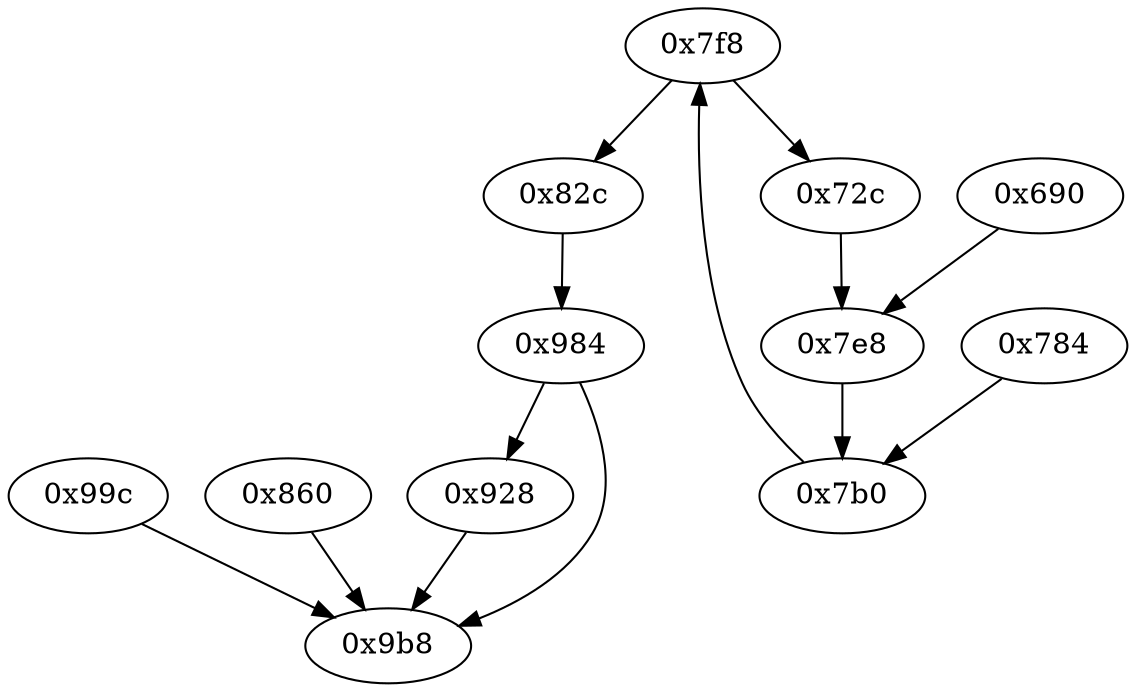 strict digraph "" {
	"0x984"	 [opcode="[u'ldr', u'ldr', u'ldr', u'cmp', u'mov', u'b']"];
	"0x928"	 [opcode="[u'ldr', u'ldr', u'ldr', u'ldr', u'mov', u'sub', u'cmp', u'mul', u'mov', u'mov', u'mvn', u'orr', u'cmn', u'mov', u'teq', u'mov', \
u'mov', u'cmn', u'mov', u'mov', u'cmp', u'mov', u'b']"];
	"0x984" -> "0x928";
	"0x9b8"	 [opcode="[u'ldr', u'ldr', u'ldr', u'ldr', u'sub', u'mov', u'sub', u'pop']"];
	"0x984" -> "0x9b8";
	"0x7e8"	 [opcode="[u'add', u'mov', u'stm', u'b']"];
	"0x7b0"	 [opcode="[u'ldr', u'cmp', u'mov', u'mov', u'strb', u'mov', u'b']"];
	"0x7e8" -> "0x7b0";
	"0x99c"	 [opcode="[u'mov', u'bl', u'mov', u'b']"];
	"0x99c" -> "0x9b8";
	"0x690"	 [opcode="[u'push', u'add', u'sub', u'ldr', u'ldr', u'ldr', u'str', u'ldr', u'mov', u'bl', u'ldr', u'mov', u'mov', u'ldr', u'ldr', u'sub', \
u'sub', u'add', u'mul', u'ldr', u'mvn', u'eor', u'and', u'mov', u'ldr', u'cmp', u'mov', u'mov', u'eor', u'orr', u'ldr', u'eor', \
u'orr', u'ldr', u'ldr', u'ldr', u'mov', u'mov', u'b']"];
	"0x690" -> "0x7e8";
	"0x784"	 [opcode="[u'ldr', u'mov']"];
	"0x784" -> "0x7b0";
	"0x82c"	 [opcode="[u'ldr', u'ldr', u'mvn', u'str', u'add', u'ldr', u'ldr', u'ldr', u'ldr', u'ldr', u'add', u'b']"];
	"0x82c" -> "0x984";
	"0x928" -> "0x9b8";
	"0x860"	 [opcode="[u'mov', u'bl', u'ldr', u'ldr', u'ldr', u'ldr', u'add', u'sub', u'sub', u'mul', u'mvn', u'ldr', u'ldr', u'orr', u'mov', u'cmn', \
u'mov', u'cmp', u'mov', u'mov', u'mov', u'cmn', u'mov', u'mov', u'teq', u'mov']"];
	"0x860" -> "0x9b8";
	"0x7f8"	 [opcode="[u'ldrb', u'ldr', u'ldr', u'cmp', u'mov', u'b']"];
	"0x7b0" -> "0x7f8";
	"0x72c"	 [opcode="[u'ldr', u'ldr', u'ldrb', u'ldr', u'sub', u'sub', u'ldr', u'sub', u'rsb', u'sub', u'bic', u'bic', u'orr', u'ldr', u'ldr', u'ldr', \
u'add', u'add', u'add', u'sub']"];
	"0x72c" -> "0x7e8";
	"0x7f8" -> "0x82c";
	"0x7f8" -> "0x72c";
}
